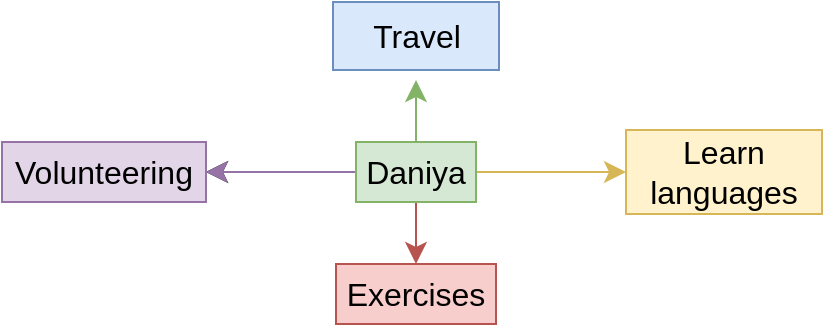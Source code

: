 <mxfile version="22.1.21" type="github">
  <diagram name="Page-1" id="6IDS-wb3tfMKvkT18osw">
    <mxGraphModel dx="1150" dy="410" grid="0" gridSize="10" guides="1" tooltips="1" connect="1" arrows="1" fold="1" page="0" pageScale="1" pageWidth="850" pageHeight="1100" math="0" shadow="0">
      <root>
        <mxCell id="0" />
        <mxCell id="1" parent="0" />
        <mxCell id="AG4e3KHOkEHLmPf4B2BN-6" style="edgeStyle=none;curved=1;rounded=0;orthogonalLoop=1;jettySize=auto;html=1;exitX=0.5;exitY=0;exitDx=0;exitDy=0;fontSize=12;startSize=8;endSize=8;fillColor=#d5e8d4;strokeColor=#82b366;" edge="1" parent="1" source="AG4e3KHOkEHLmPf4B2BN-2">
          <mxGeometry relative="1" as="geometry">
            <mxPoint x="93" y="143" as="targetPoint" />
          </mxGeometry>
        </mxCell>
        <mxCell id="AG4e3KHOkEHLmPf4B2BN-8" style="edgeStyle=none;curved=1;rounded=0;orthogonalLoop=1;jettySize=auto;html=1;exitX=1;exitY=0.5;exitDx=0;exitDy=0;fontSize=12;startSize=8;endSize=8;fillColor=#fff2cc;strokeColor=#d6b656;" edge="1" parent="1" source="AG4e3KHOkEHLmPf4B2BN-2" target="AG4e3KHOkEHLmPf4B2BN-9">
          <mxGeometry relative="1" as="geometry">
            <mxPoint x="147" y="189" as="targetPoint" />
          </mxGeometry>
        </mxCell>
        <mxCell id="AG4e3KHOkEHLmPf4B2BN-11" style="edgeStyle=none;curved=1;rounded=0;orthogonalLoop=1;jettySize=auto;html=1;exitX=0.5;exitY=1;exitDx=0;exitDy=0;fontSize=12;startSize=8;endSize=8;fillColor=#f8cecc;strokeColor=#b85450;" edge="1" parent="1" source="AG4e3KHOkEHLmPf4B2BN-2" target="AG4e3KHOkEHLmPf4B2BN-12">
          <mxGeometry relative="1" as="geometry">
            <mxPoint x="93" y="234" as="targetPoint" />
          </mxGeometry>
        </mxCell>
        <mxCell id="AG4e3KHOkEHLmPf4B2BN-17" style="edgeStyle=none;curved=1;rounded=0;orthogonalLoop=1;jettySize=auto;html=1;exitX=0;exitY=0.5;exitDx=0;exitDy=0;fontSize=12;startSize=8;endSize=8;" edge="1" parent="1" source="AG4e3KHOkEHLmPf4B2BN-2" target="AG4e3KHOkEHLmPf4B2BN-18">
          <mxGeometry relative="1" as="geometry">
            <mxPoint x="20" y="189" as="targetPoint" />
          </mxGeometry>
        </mxCell>
        <mxCell id="AG4e3KHOkEHLmPf4B2BN-20" value="" style="edgeStyle=none;curved=1;rounded=0;orthogonalLoop=1;jettySize=auto;html=1;fontSize=12;startSize=8;endSize=8;fillColor=#e1d5e7;strokeColor=#9673a6;" edge="1" parent="1" source="AG4e3KHOkEHLmPf4B2BN-2" target="AG4e3KHOkEHLmPf4B2BN-18">
          <mxGeometry relative="1" as="geometry" />
        </mxCell>
        <mxCell id="AG4e3KHOkEHLmPf4B2BN-2" value="Daniya" style="text;strokeColor=#82b366;fillColor=#d5e8d4;html=1;align=center;verticalAlign=middle;whiteSpace=wrap;rounded=0;fontSize=16;" vertex="1" parent="1">
          <mxGeometry x="63" y="174" width="60" height="30" as="geometry" />
        </mxCell>
        <mxCell id="AG4e3KHOkEHLmPf4B2BN-7" value="Travel" style="text;strokeColor=#6c8ebf;fillColor=#dae8fc;html=1;align=center;verticalAlign=middle;whiteSpace=wrap;rounded=0;fontSize=16;" vertex="1" parent="1">
          <mxGeometry x="51.5" y="104" width="83" height="34" as="geometry" />
        </mxCell>
        <mxCell id="AG4e3KHOkEHLmPf4B2BN-9" value="Learn languages" style="text;strokeColor=#d6b656;fillColor=#fff2cc;html=1;align=center;verticalAlign=middle;whiteSpace=wrap;rounded=0;fontSize=16;" vertex="1" parent="1">
          <mxGeometry x="198" y="168" width="98" height="42" as="geometry" />
        </mxCell>
        <mxCell id="AG4e3KHOkEHLmPf4B2BN-12" value="Exercises" style="text;strokeColor=#b85450;fillColor=#f8cecc;html=1;align=center;verticalAlign=middle;whiteSpace=wrap;rounded=0;fontSize=16;" vertex="1" parent="1">
          <mxGeometry x="53" y="235" width="80" height="30" as="geometry" />
        </mxCell>
        <mxCell id="AG4e3KHOkEHLmPf4B2BN-18" value="Volunteering" style="text;strokeColor=#9673a6;fillColor=#e1d5e7;html=1;align=center;verticalAlign=middle;whiteSpace=wrap;rounded=0;fontSize=16;" vertex="1" parent="1">
          <mxGeometry x="-114" y="174" width="102" height="30" as="geometry" />
        </mxCell>
      </root>
    </mxGraphModel>
  </diagram>
</mxfile>
